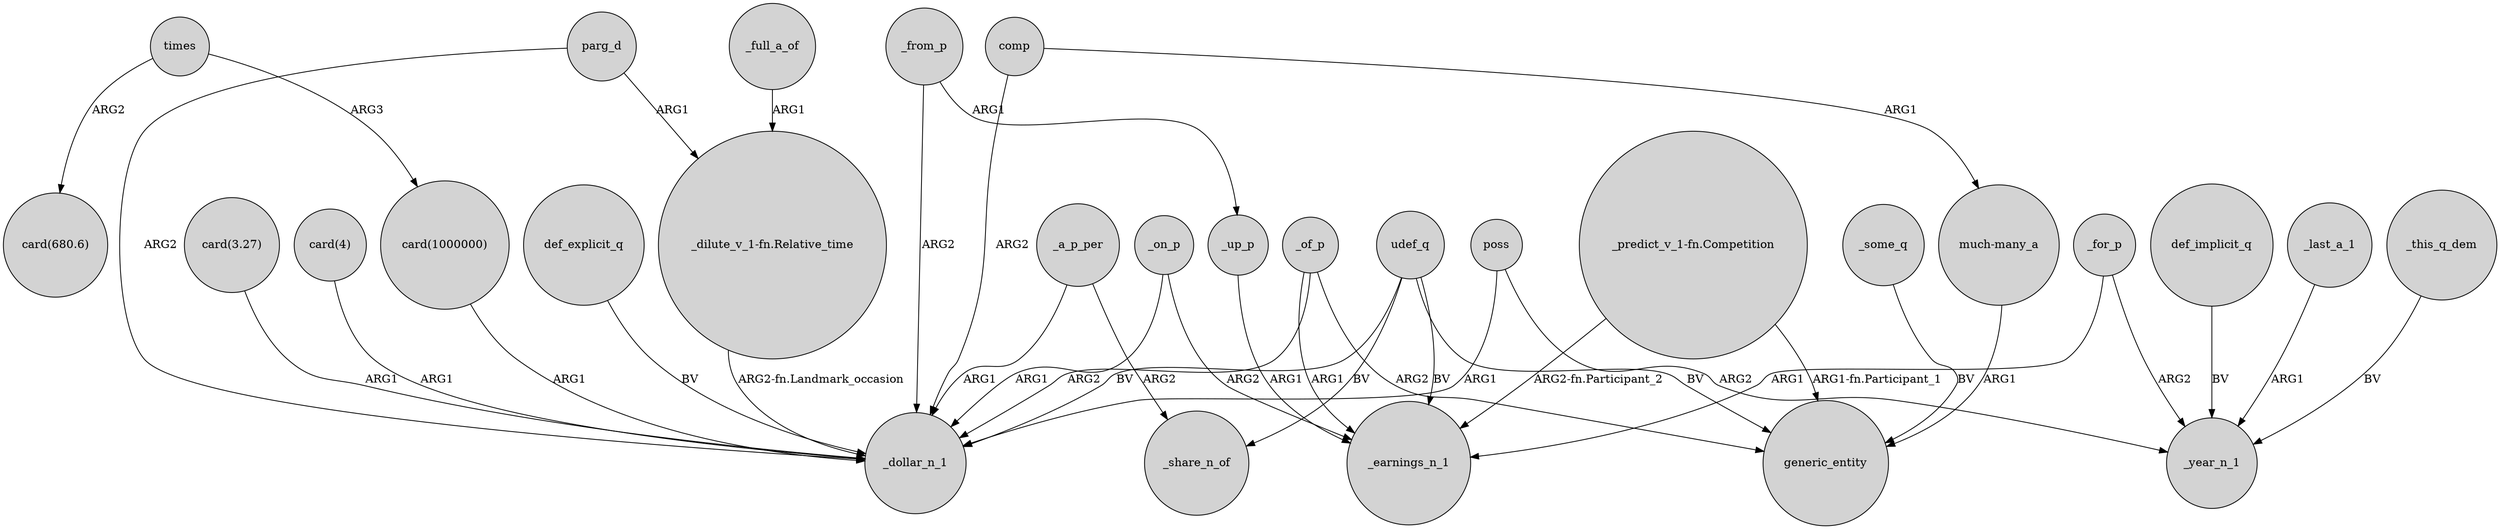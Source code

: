 digraph {
	node [shape=circle style=filled]
	def_explicit_q -> _dollar_n_1 [label=BV]
	parg_d -> _dollar_n_1 [label=ARG2]
	comp -> _dollar_n_1 [label=ARG2]
	"card(4)" -> _dollar_n_1 [label=ARG1]
	def_implicit_q -> _year_n_1 [label=BV]
	_on_p -> _dollar_n_1 [label=ARG1]
	times -> "card(1000000)" [label=ARG3]
	poss -> _year_n_1 [label=ARG2]
	parg_d -> "_dilute_v_1-fn.Relative_time" [label=ARG1]
	"card(3.27)" -> _dollar_n_1 [label=ARG1]
	_some_q -> generic_entity [label=BV]
	udef_q -> generic_entity [label=BV]
	"_dilute_v_1-fn.Relative_time" -> _dollar_n_1 [label="ARG2-fn.Landmark_occasion"]
	comp -> "much-many_a" [label=ARG1]
	_a_p_per -> _share_n_of [label=ARG2]
	udef_q -> _earnings_n_1 [label=BV]
	"much-many_a" -> generic_entity [label=ARG1]
	_full_a_of -> "_dilute_v_1-fn.Relative_time" [label=ARG1]
	_of_p -> _earnings_n_1 [label=ARG1]
	udef_q -> _share_n_of [label=BV]
	_last_a_1 -> _year_n_1 [label=ARG1]
	"_predict_v_1-fn.Competition" -> _earnings_n_1 [label="ARG2-fn.Participant_2"]
	_of_p -> generic_entity [label=ARG2]
	udef_q -> _dollar_n_1 [label=BV]
	times -> "card(680.6)" [label=ARG2]
	"card(1000000)" -> _dollar_n_1 [label=ARG1]
	_on_p -> _earnings_n_1 [label=ARG2]
	_this_q_dem -> _year_n_1 [label=BV]
	_a_p_per -> _dollar_n_1 [label=ARG1]
	_for_p -> _earnings_n_1 [label=ARG1]
	_for_p -> _year_n_1 [label=ARG2]
	poss -> _dollar_n_1 [label=ARG1]
	"_predict_v_1-fn.Competition" -> generic_entity [label="ARG1-fn.Participant_1"]
	_from_p -> _up_p [label=ARG1]
	_of_p -> _dollar_n_1 [label=ARG2]
	_from_p -> _dollar_n_1 [label=ARG2]
	_up_p -> _earnings_n_1 [label=ARG1]
}
